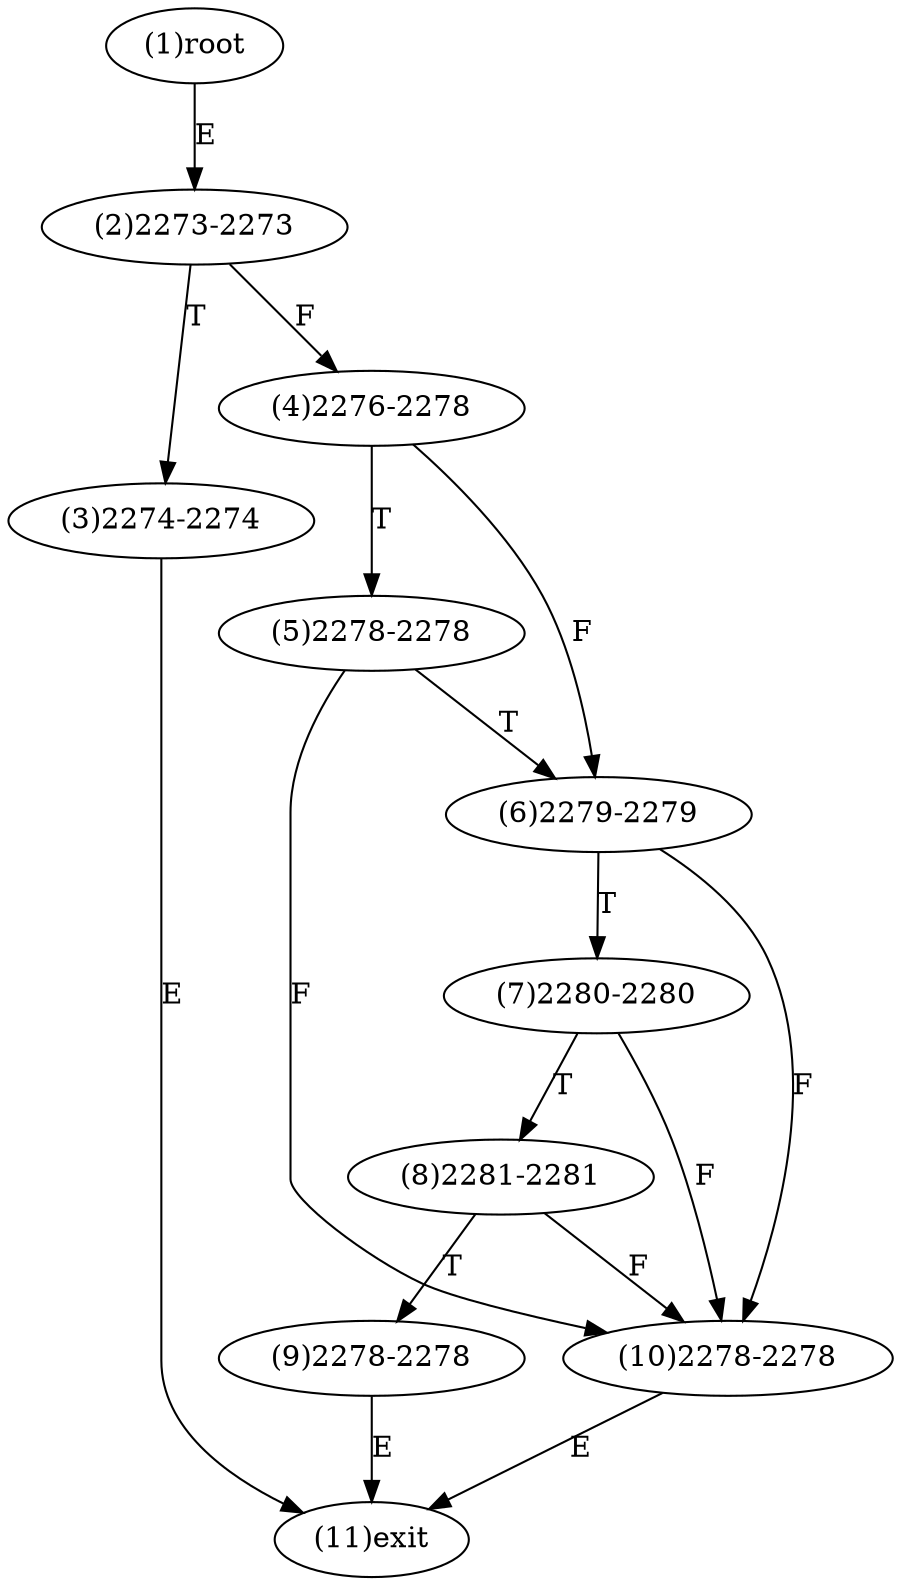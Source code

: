 digraph "" { 
1[ label="(1)root"];
2[ label="(2)2273-2273"];
3[ label="(3)2274-2274"];
4[ label="(4)2276-2278"];
5[ label="(5)2278-2278"];
6[ label="(6)2279-2279"];
7[ label="(7)2280-2280"];
8[ label="(8)2281-2281"];
9[ label="(9)2278-2278"];
10[ label="(10)2278-2278"];
11[ label="(11)exit"];
1->2[ label="E"];
2->4[ label="F"];
2->3[ label="T"];
3->11[ label="E"];
4->6[ label="F"];
4->5[ label="T"];
5->10[ label="F"];
5->6[ label="T"];
6->10[ label="F"];
6->7[ label="T"];
7->10[ label="F"];
7->8[ label="T"];
8->10[ label="F"];
8->9[ label="T"];
9->11[ label="E"];
10->11[ label="E"];
}